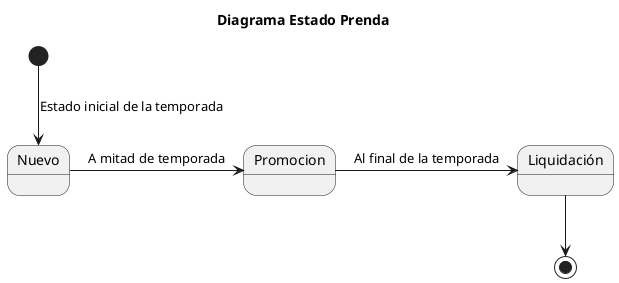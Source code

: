 @startuml
Title Diagrama Estado Prenda
[*] --> Nuevo : Estado inicial de la temporada
Nuevo -> Promocion  : A mitad de temporada
Promocion -> Liquidación : Al final de la temporada
Liquidación --> [*]
@enduml